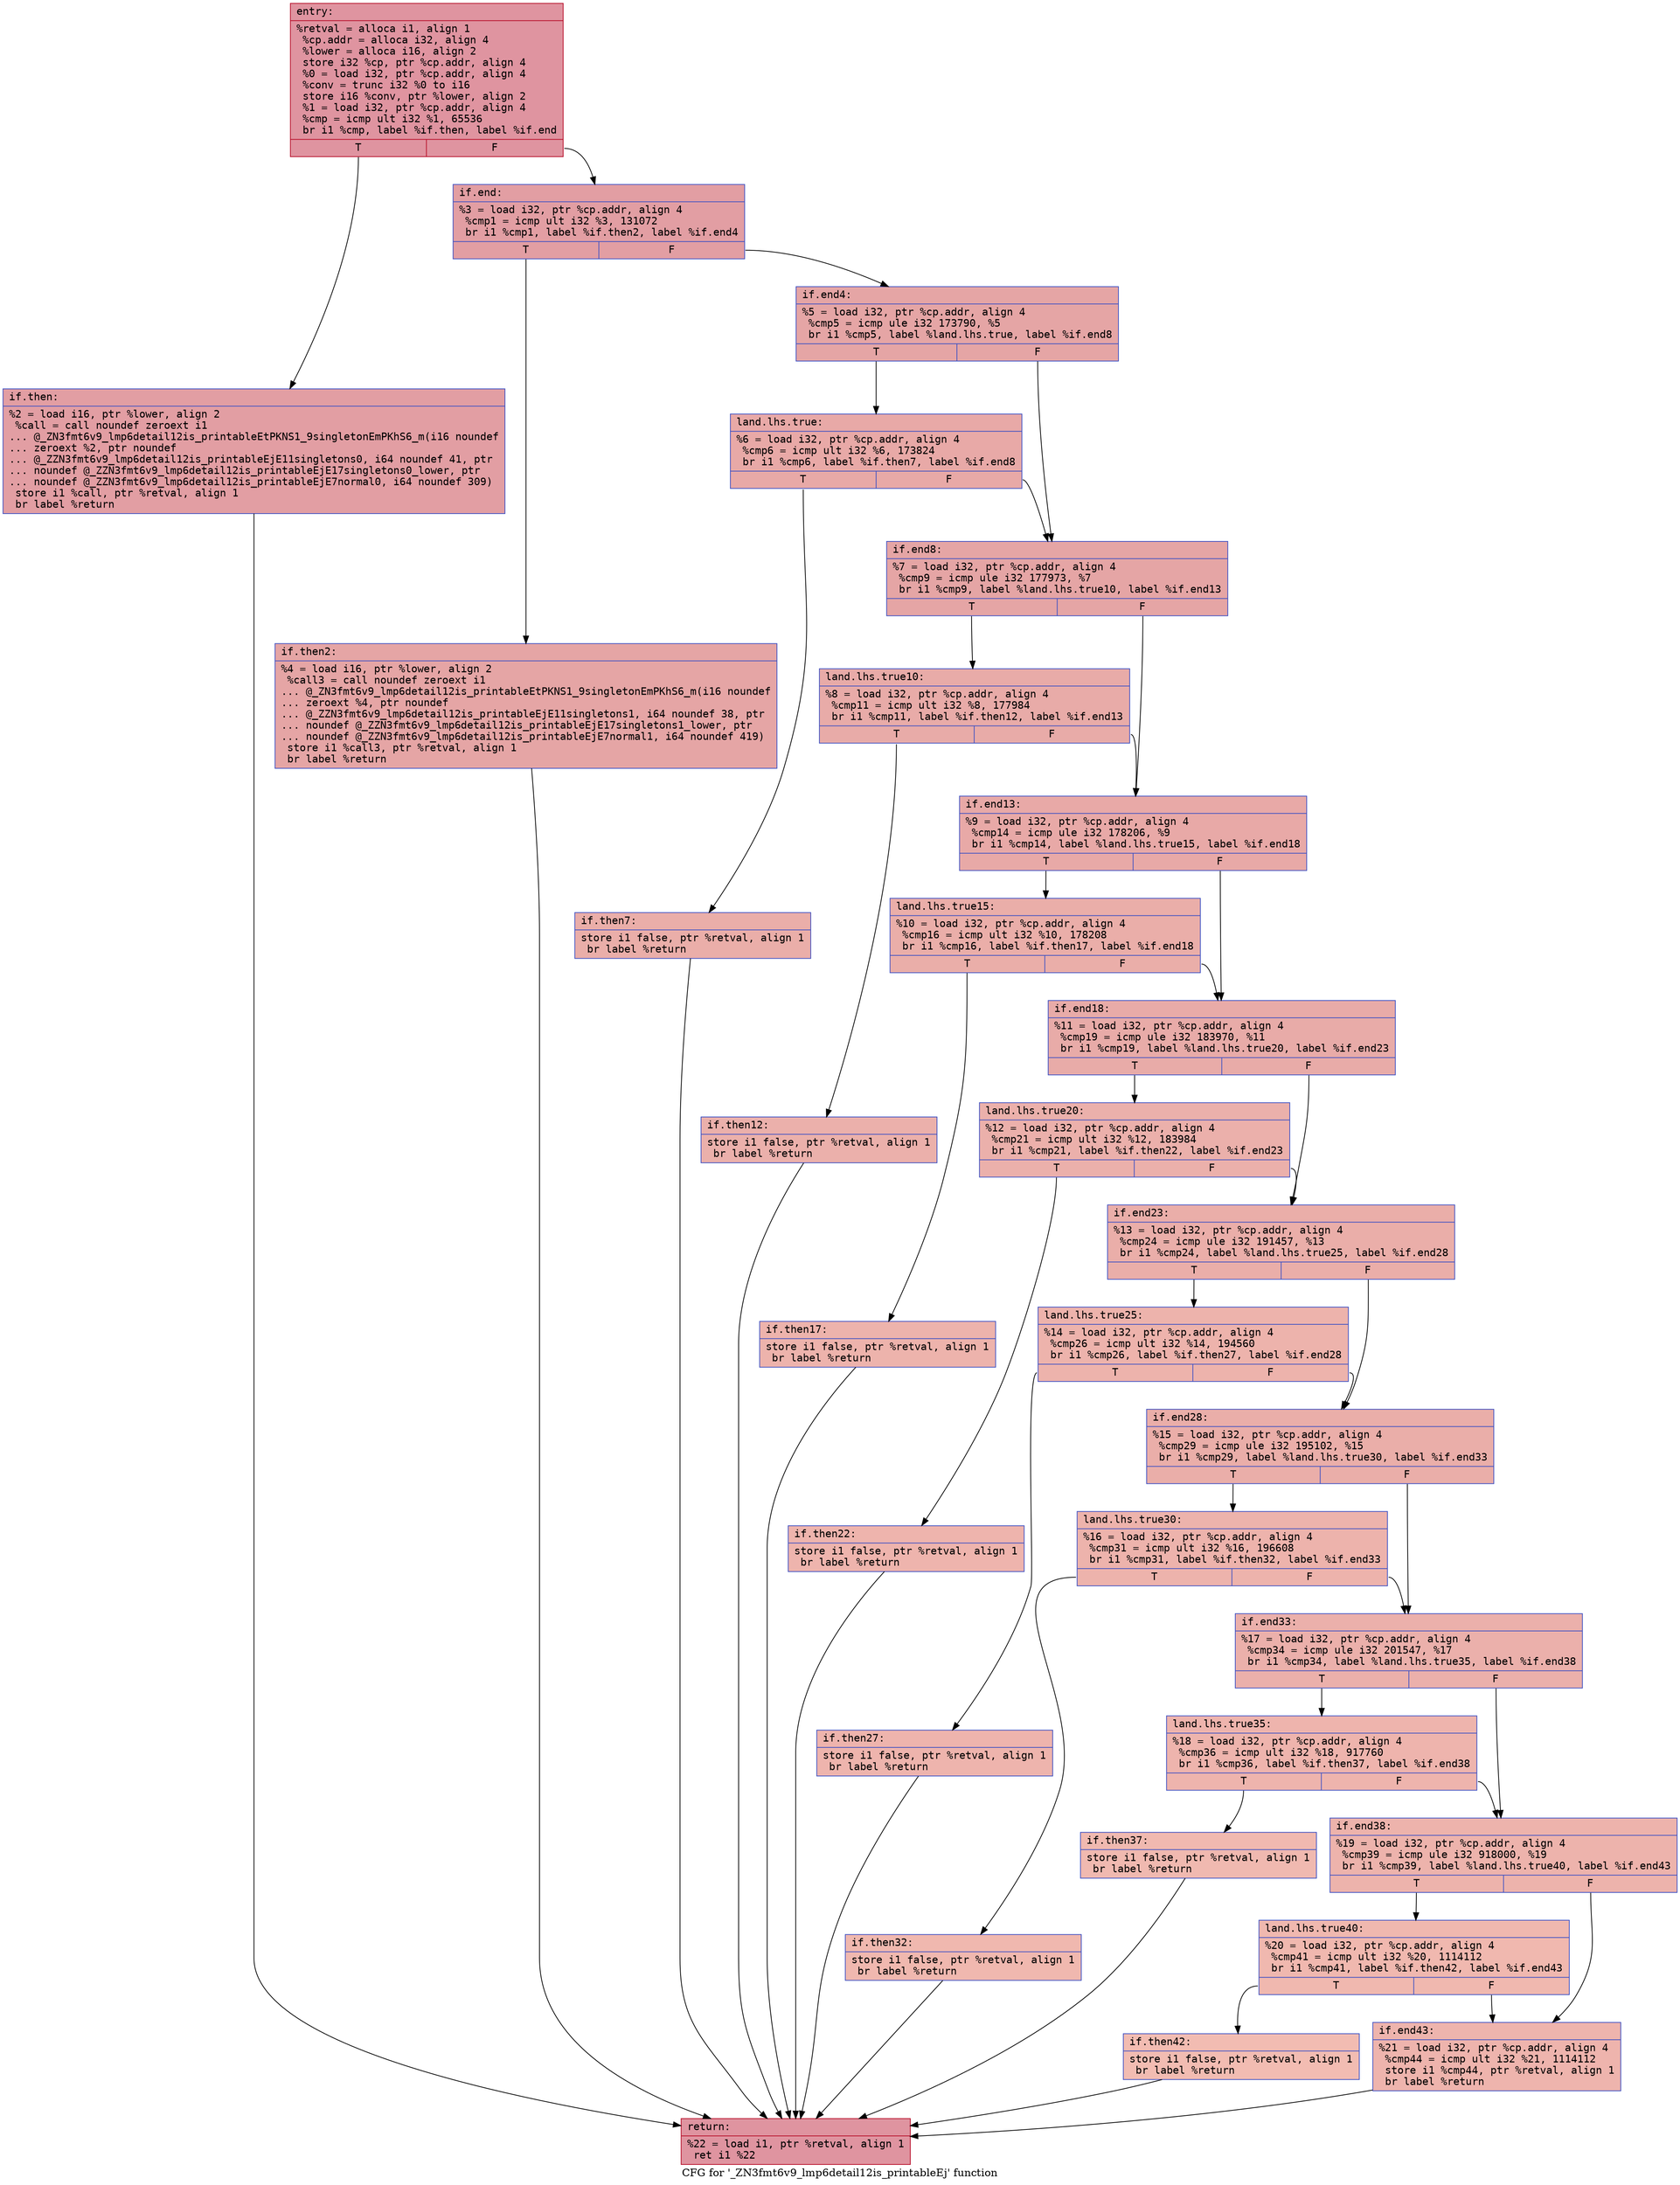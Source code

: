 digraph "CFG for '_ZN3fmt6v9_lmp6detail12is_printableEj' function" {
	label="CFG for '_ZN3fmt6v9_lmp6detail12is_printableEj' function";

	Node0x55fec2fbbf60 [shape=record,color="#b70d28ff", style=filled, fillcolor="#b70d2870" fontname="Courier",label="{entry:\l|  %retval = alloca i1, align 1\l  %cp.addr = alloca i32, align 4\l  %lower = alloca i16, align 2\l  store i32 %cp, ptr %cp.addr, align 4\l  %0 = load i32, ptr %cp.addr, align 4\l  %conv = trunc i32 %0 to i16\l  store i16 %conv, ptr %lower, align 2\l  %1 = load i32, ptr %cp.addr, align 4\l  %cmp = icmp ult i32 %1, 65536\l  br i1 %cmp, label %if.then, label %if.end\l|{<s0>T|<s1>F}}"];
	Node0x55fec2fbbf60:s0 -> Node0x55fec2fbc460[tooltip="entry -> if.then\nProbability 50.00%" ];
	Node0x55fec2fbbf60:s1 -> Node0x55fec2fbc4d0[tooltip="entry -> if.end\nProbability 50.00%" ];
	Node0x55fec2fbc460 [shape=record,color="#3d50c3ff", style=filled, fillcolor="#be242e70" fontname="Courier",label="{if.then:\l|  %2 = load i16, ptr %lower, align 2\l  %call = call noundef zeroext i1\l... @_ZN3fmt6v9_lmp6detail12is_printableEtPKNS1_9singletonEmPKhS6_m(i16 noundef\l... zeroext %2, ptr noundef\l... @_ZZN3fmt6v9_lmp6detail12is_printableEjE11singletons0, i64 noundef 41, ptr\l... noundef @_ZZN3fmt6v9_lmp6detail12is_printableEjE17singletons0_lower, ptr\l... noundef @_ZZN3fmt6v9_lmp6detail12is_printableEjE7normal0, i64 noundef 309)\l  store i1 %call, ptr %retval, align 1\l  br label %return\l}"];
	Node0x55fec2fbc460 -> Node0x55fec2fbc670[tooltip="if.then -> return\nProbability 100.00%" ];
	Node0x55fec2fbc4d0 [shape=record,color="#3d50c3ff", style=filled, fillcolor="#be242e70" fontname="Courier",label="{if.end:\l|  %3 = load i32, ptr %cp.addr, align 4\l  %cmp1 = icmp ult i32 %3, 131072\l  br i1 %cmp1, label %if.then2, label %if.end4\l|{<s0>T|<s1>F}}"];
	Node0x55fec2fbc4d0:s0 -> Node0x55fec2fbcc60[tooltip="if.end -> if.then2\nProbability 50.00%" ];
	Node0x55fec2fbc4d0:s1 -> Node0x55fec2fbce80[tooltip="if.end -> if.end4\nProbability 50.00%" ];
	Node0x55fec2fbcc60 [shape=record,color="#3d50c3ff", style=filled, fillcolor="#c5333470" fontname="Courier",label="{if.then2:\l|  %4 = load i16, ptr %lower, align 2\l  %call3 = call noundef zeroext i1\l... @_ZN3fmt6v9_lmp6detail12is_printableEtPKNS1_9singletonEmPKhS6_m(i16 noundef\l... zeroext %4, ptr noundef\l... @_ZZN3fmt6v9_lmp6detail12is_printableEjE11singletons1, i64 noundef 38, ptr\l... noundef @_ZZN3fmt6v9_lmp6detail12is_printableEjE17singletons1_lower, ptr\l... noundef @_ZZN3fmt6v9_lmp6detail12is_printableEjE7normal1, i64 noundef 419)\l  store i1 %call3, ptr %retval, align 1\l  br label %return\l}"];
	Node0x55fec2fbcc60 -> Node0x55fec2fbc670[tooltip="if.then2 -> return\nProbability 100.00%" ];
	Node0x55fec2fbce80 [shape=record,color="#3d50c3ff", style=filled, fillcolor="#c5333470" fontname="Courier",label="{if.end4:\l|  %5 = load i32, ptr %cp.addr, align 4\l  %cmp5 = icmp ule i32 173790, %5\l  br i1 %cmp5, label %land.lhs.true, label %if.end8\l|{<s0>T|<s1>F}}"];
	Node0x55fec2fbce80:s0 -> Node0x55fec2fbd080[tooltip="if.end4 -> land.lhs.true\nProbability 50.00%" ];
	Node0x55fec2fbce80:s1 -> Node0x55fec2fbd150[tooltip="if.end4 -> if.end8\nProbability 50.00%" ];
	Node0x55fec2fbd080 [shape=record,color="#3d50c3ff", style=filled, fillcolor="#ca3b3770" fontname="Courier",label="{land.lhs.true:\l|  %6 = load i32, ptr %cp.addr, align 4\l  %cmp6 = icmp ult i32 %6, 173824\l  br i1 %cmp6, label %if.then7, label %if.end8\l|{<s0>T|<s1>F}}"];
	Node0x55fec2fbd080:s0 -> Node0x55fec2fbd800[tooltip="land.lhs.true -> if.then7\nProbability 50.00%" ];
	Node0x55fec2fbd080:s1 -> Node0x55fec2fbd150[tooltip="land.lhs.true -> if.end8\nProbability 50.00%" ];
	Node0x55fec2fbd800 [shape=record,color="#3d50c3ff", style=filled, fillcolor="#d0473d70" fontname="Courier",label="{if.then7:\l|  store i1 false, ptr %retval, align 1\l  br label %return\l}"];
	Node0x55fec2fbd800 -> Node0x55fec2fbc670[tooltip="if.then7 -> return\nProbability 100.00%" ];
	Node0x55fec2fbd150 [shape=record,color="#3d50c3ff", style=filled, fillcolor="#c5333470" fontname="Courier",label="{if.end8:\l|  %7 = load i32, ptr %cp.addr, align 4\l  %cmp9 = icmp ule i32 177973, %7\l  br i1 %cmp9, label %land.lhs.true10, label %if.end13\l|{<s0>T|<s1>F}}"];
	Node0x55fec2fbd150:s0 -> Node0x55fec2fbdba0[tooltip="if.end8 -> land.lhs.true10\nProbability 50.00%" ];
	Node0x55fec2fbd150:s1 -> Node0x55fec2fbdc20[tooltip="if.end8 -> if.end13\nProbability 50.00%" ];
	Node0x55fec2fbdba0 [shape=record,color="#3d50c3ff", style=filled, fillcolor="#cc403a70" fontname="Courier",label="{land.lhs.true10:\l|  %8 = load i32, ptr %cp.addr, align 4\l  %cmp11 = icmp ult i32 %8, 177984\l  br i1 %cmp11, label %if.then12, label %if.end13\l|{<s0>T|<s1>F}}"];
	Node0x55fec2fbdba0:s0 -> Node0x55fec2fbdeb0[tooltip="land.lhs.true10 -> if.then12\nProbability 50.00%" ];
	Node0x55fec2fbdba0:s1 -> Node0x55fec2fbdc20[tooltip="land.lhs.true10 -> if.end13\nProbability 50.00%" ];
	Node0x55fec2fbdeb0 [shape=record,color="#3d50c3ff", style=filled, fillcolor="#d24b4070" fontname="Courier",label="{if.then12:\l|  store i1 false, ptr %retval, align 1\l  br label %return\l}"];
	Node0x55fec2fbdeb0 -> Node0x55fec2fbc670[tooltip="if.then12 -> return\nProbability 100.00%" ];
	Node0x55fec2fbdc20 [shape=record,color="#3d50c3ff", style=filled, fillcolor="#ca3b3770" fontname="Courier",label="{if.end13:\l|  %9 = load i32, ptr %cp.addr, align 4\l  %cmp14 = icmp ule i32 178206, %9\l  br i1 %cmp14, label %land.lhs.true15, label %if.end18\l|{<s0>T|<s1>F}}"];
	Node0x55fec2fbdc20:s0 -> Node0x55fec2fbe3d0[tooltip="if.end13 -> land.lhs.true15\nProbability 50.00%" ];
	Node0x55fec2fbdc20:s1 -> Node0x55fec2fbe450[tooltip="if.end13 -> if.end18\nProbability 50.00%" ];
	Node0x55fec2fbe3d0 [shape=record,color="#3d50c3ff", style=filled, fillcolor="#d0473d70" fontname="Courier",label="{land.lhs.true15:\l|  %10 = load i32, ptr %cp.addr, align 4\l  %cmp16 = icmp ult i32 %10, 178208\l  br i1 %cmp16, label %if.then17, label %if.end18\l|{<s0>T|<s1>F}}"];
	Node0x55fec2fbe3d0:s0 -> Node0x55fec2fbe6e0[tooltip="land.lhs.true15 -> if.then17\nProbability 50.00%" ];
	Node0x55fec2fbe3d0:s1 -> Node0x55fec2fbe450[tooltip="land.lhs.true15 -> if.end18\nProbability 50.00%" ];
	Node0x55fec2fbe6e0 [shape=record,color="#3d50c3ff", style=filled, fillcolor="#d6524470" fontname="Courier",label="{if.then17:\l|  store i1 false, ptr %retval, align 1\l  br label %return\l}"];
	Node0x55fec2fbe6e0 -> Node0x55fec2fbc670[tooltip="if.then17 -> return\nProbability 100.00%" ];
	Node0x55fec2fbe450 [shape=record,color="#3d50c3ff", style=filled, fillcolor="#cc403a70" fontname="Courier",label="{if.end18:\l|  %11 = load i32, ptr %cp.addr, align 4\l  %cmp19 = icmp ule i32 183970, %11\l  br i1 %cmp19, label %land.lhs.true20, label %if.end23\l|{<s0>T|<s1>F}}"];
	Node0x55fec2fbe450:s0 -> Node0x55fec2fbea80[tooltip="if.end18 -> land.lhs.true20\nProbability 50.00%" ];
	Node0x55fec2fbe450:s1 -> Node0x55fec2fbeb00[tooltip="if.end18 -> if.end23\nProbability 50.00%" ];
	Node0x55fec2fbea80 [shape=record,color="#3d50c3ff", style=filled, fillcolor="#d24b4070" fontname="Courier",label="{land.lhs.true20:\l|  %12 = load i32, ptr %cp.addr, align 4\l  %cmp21 = icmp ult i32 %12, 183984\l  br i1 %cmp21, label %if.then22, label %if.end23\l|{<s0>T|<s1>F}}"];
	Node0x55fec2fbea80:s0 -> Node0x55fec2fbed90[tooltip="land.lhs.true20 -> if.then22\nProbability 50.00%" ];
	Node0x55fec2fbea80:s1 -> Node0x55fec2fbeb00[tooltip="land.lhs.true20 -> if.end23\nProbability 50.00%" ];
	Node0x55fec2fbed90 [shape=record,color="#3d50c3ff", style=filled, fillcolor="#d8564670" fontname="Courier",label="{if.then22:\l|  store i1 false, ptr %retval, align 1\l  br label %return\l}"];
	Node0x55fec2fbed90 -> Node0x55fec2fbc670[tooltip="if.then22 -> return\nProbability 100.00%" ];
	Node0x55fec2fbeb00 [shape=record,color="#3d50c3ff", style=filled, fillcolor="#d0473d70" fontname="Courier",label="{if.end23:\l|  %13 = load i32, ptr %cp.addr, align 4\l  %cmp24 = icmp ule i32 191457, %13\l  br i1 %cmp24, label %land.lhs.true25, label %if.end28\l|{<s0>T|<s1>F}}"];
	Node0x55fec2fbeb00:s0 -> Node0x55fec2fbf130[tooltip="if.end23 -> land.lhs.true25\nProbability 50.00%" ];
	Node0x55fec2fbeb00:s1 -> Node0x55fec2fbf1b0[tooltip="if.end23 -> if.end28\nProbability 50.00%" ];
	Node0x55fec2fbf130 [shape=record,color="#3d50c3ff", style=filled, fillcolor="#d6524470" fontname="Courier",label="{land.lhs.true25:\l|  %14 = load i32, ptr %cp.addr, align 4\l  %cmp26 = icmp ult i32 %14, 194560\l  br i1 %cmp26, label %if.then27, label %if.end28\l|{<s0>T|<s1>F}}"];
	Node0x55fec2fbf130:s0 -> Node0x55fec2fbf440[tooltip="land.lhs.true25 -> if.then27\nProbability 50.00%" ];
	Node0x55fec2fbf130:s1 -> Node0x55fec2fbf1b0[tooltip="land.lhs.true25 -> if.end28\nProbability 50.00%" ];
	Node0x55fec2fbf440 [shape=record,color="#3d50c3ff", style=filled, fillcolor="#d8564670" fontname="Courier",label="{if.then27:\l|  store i1 false, ptr %retval, align 1\l  br label %return\l}"];
	Node0x55fec2fbf440 -> Node0x55fec2fbc670[tooltip="if.then27 -> return\nProbability 100.00%" ];
	Node0x55fec2fbf1b0 [shape=record,color="#3d50c3ff", style=filled, fillcolor="#d0473d70" fontname="Courier",label="{if.end28:\l|  %15 = load i32, ptr %cp.addr, align 4\l  %cmp29 = icmp ule i32 195102, %15\l  br i1 %cmp29, label %land.lhs.true30, label %if.end33\l|{<s0>T|<s1>F}}"];
	Node0x55fec2fbf1b0:s0 -> Node0x55fec2fbf7e0[tooltip="if.end28 -> land.lhs.true30\nProbability 50.00%" ];
	Node0x55fec2fbf1b0:s1 -> Node0x55fec2fbf860[tooltip="if.end28 -> if.end33\nProbability 50.00%" ];
	Node0x55fec2fbf7e0 [shape=record,color="#3d50c3ff", style=filled, fillcolor="#d6524470" fontname="Courier",label="{land.lhs.true30:\l|  %16 = load i32, ptr %cp.addr, align 4\l  %cmp31 = icmp ult i32 %16, 196608\l  br i1 %cmp31, label %if.then32, label %if.end33\l|{<s0>T|<s1>F}}"];
	Node0x55fec2fbf7e0:s0 -> Node0x55fec2fbfaf0[tooltip="land.lhs.true30 -> if.then32\nProbability 50.00%" ];
	Node0x55fec2fbf7e0:s1 -> Node0x55fec2fbf860[tooltip="land.lhs.true30 -> if.end33\nProbability 50.00%" ];
	Node0x55fec2fbfaf0 [shape=record,color="#3d50c3ff", style=filled, fillcolor="#dc5d4a70" fontname="Courier",label="{if.then32:\l|  store i1 false, ptr %retval, align 1\l  br label %return\l}"];
	Node0x55fec2fbfaf0 -> Node0x55fec2fbc670[tooltip="if.then32 -> return\nProbability 100.00%" ];
	Node0x55fec2fbf860 [shape=record,color="#3d50c3ff", style=filled, fillcolor="#d24b4070" fontname="Courier",label="{if.end33:\l|  %17 = load i32, ptr %cp.addr, align 4\l  %cmp34 = icmp ule i32 201547, %17\l  br i1 %cmp34, label %land.lhs.true35, label %if.end38\l|{<s0>T|<s1>F}}"];
	Node0x55fec2fbf860:s0 -> Node0x55fec2fbfe90[tooltip="if.end33 -> land.lhs.true35\nProbability 50.00%" ];
	Node0x55fec2fbf860:s1 -> Node0x55fec2fbff10[tooltip="if.end33 -> if.end38\nProbability 50.00%" ];
	Node0x55fec2fbfe90 [shape=record,color="#3d50c3ff", style=filled, fillcolor="#d8564670" fontname="Courier",label="{land.lhs.true35:\l|  %18 = load i32, ptr %cp.addr, align 4\l  %cmp36 = icmp ult i32 %18, 917760\l  br i1 %cmp36, label %if.then37, label %if.end38\l|{<s0>T|<s1>F}}"];
	Node0x55fec2fbfe90:s0 -> Node0x55fec2fbdf30[tooltip="land.lhs.true35 -> if.then37\nProbability 50.00%" ];
	Node0x55fec2fbfe90:s1 -> Node0x55fec2fbff10[tooltip="land.lhs.true35 -> if.end38\nProbability 50.00%" ];
	Node0x55fec2fbdf30 [shape=record,color="#3d50c3ff", style=filled, fillcolor="#de614d70" fontname="Courier",label="{if.then37:\l|  store i1 false, ptr %retval, align 1\l  br label %return\l}"];
	Node0x55fec2fbdf30 -> Node0x55fec2fbc670[tooltip="if.then37 -> return\nProbability 100.00%" ];
	Node0x55fec2fbff10 [shape=record,color="#3d50c3ff", style=filled, fillcolor="#d6524470" fontname="Courier",label="{if.end38:\l|  %19 = load i32, ptr %cp.addr, align 4\l  %cmp39 = icmp ule i32 918000, %19\l  br i1 %cmp39, label %land.lhs.true40, label %if.end43\l|{<s0>T|<s1>F}}"];
	Node0x55fec2fbff10:s0 -> Node0x55fec2fc0850[tooltip="if.end38 -> land.lhs.true40\nProbability 50.00%" ];
	Node0x55fec2fbff10:s1 -> Node0x55fec2fc08d0[tooltip="if.end38 -> if.end43\nProbability 50.00%" ];
	Node0x55fec2fc0850 [shape=record,color="#3d50c3ff", style=filled, fillcolor="#dc5d4a70" fontname="Courier",label="{land.lhs.true40:\l|  %20 = load i32, ptr %cp.addr, align 4\l  %cmp41 = icmp ult i32 %20, 1114112\l  br i1 %cmp41, label %if.then42, label %if.end43\l|{<s0>T|<s1>F}}"];
	Node0x55fec2fc0850:s0 -> Node0x55fec2fc0b60[tooltip="land.lhs.true40 -> if.then42\nProbability 50.00%" ];
	Node0x55fec2fc0850:s1 -> Node0x55fec2fc08d0[tooltip="land.lhs.true40 -> if.end43\nProbability 50.00%" ];
	Node0x55fec2fc0b60 [shape=record,color="#3d50c3ff", style=filled, fillcolor="#e1675170" fontname="Courier",label="{if.then42:\l|  store i1 false, ptr %retval, align 1\l  br label %return\l}"];
	Node0x55fec2fc0b60 -> Node0x55fec2fbc670[tooltip="if.then42 -> return\nProbability 100.00%" ];
	Node0x55fec2fc08d0 [shape=record,color="#3d50c3ff", style=filled, fillcolor="#d8564670" fontname="Courier",label="{if.end43:\l|  %21 = load i32, ptr %cp.addr, align 4\l  %cmp44 = icmp ult i32 %21, 1114112\l  store i1 %cmp44, ptr %retval, align 1\l  br label %return\l}"];
	Node0x55fec2fc08d0 -> Node0x55fec2fbc670[tooltip="if.end43 -> return\nProbability 100.00%" ];
	Node0x55fec2fbc670 [shape=record,color="#b70d28ff", style=filled, fillcolor="#b70d2870" fontname="Courier",label="{return:\l|  %22 = load i1, ptr %retval, align 1\l  ret i1 %22\l}"];
}

